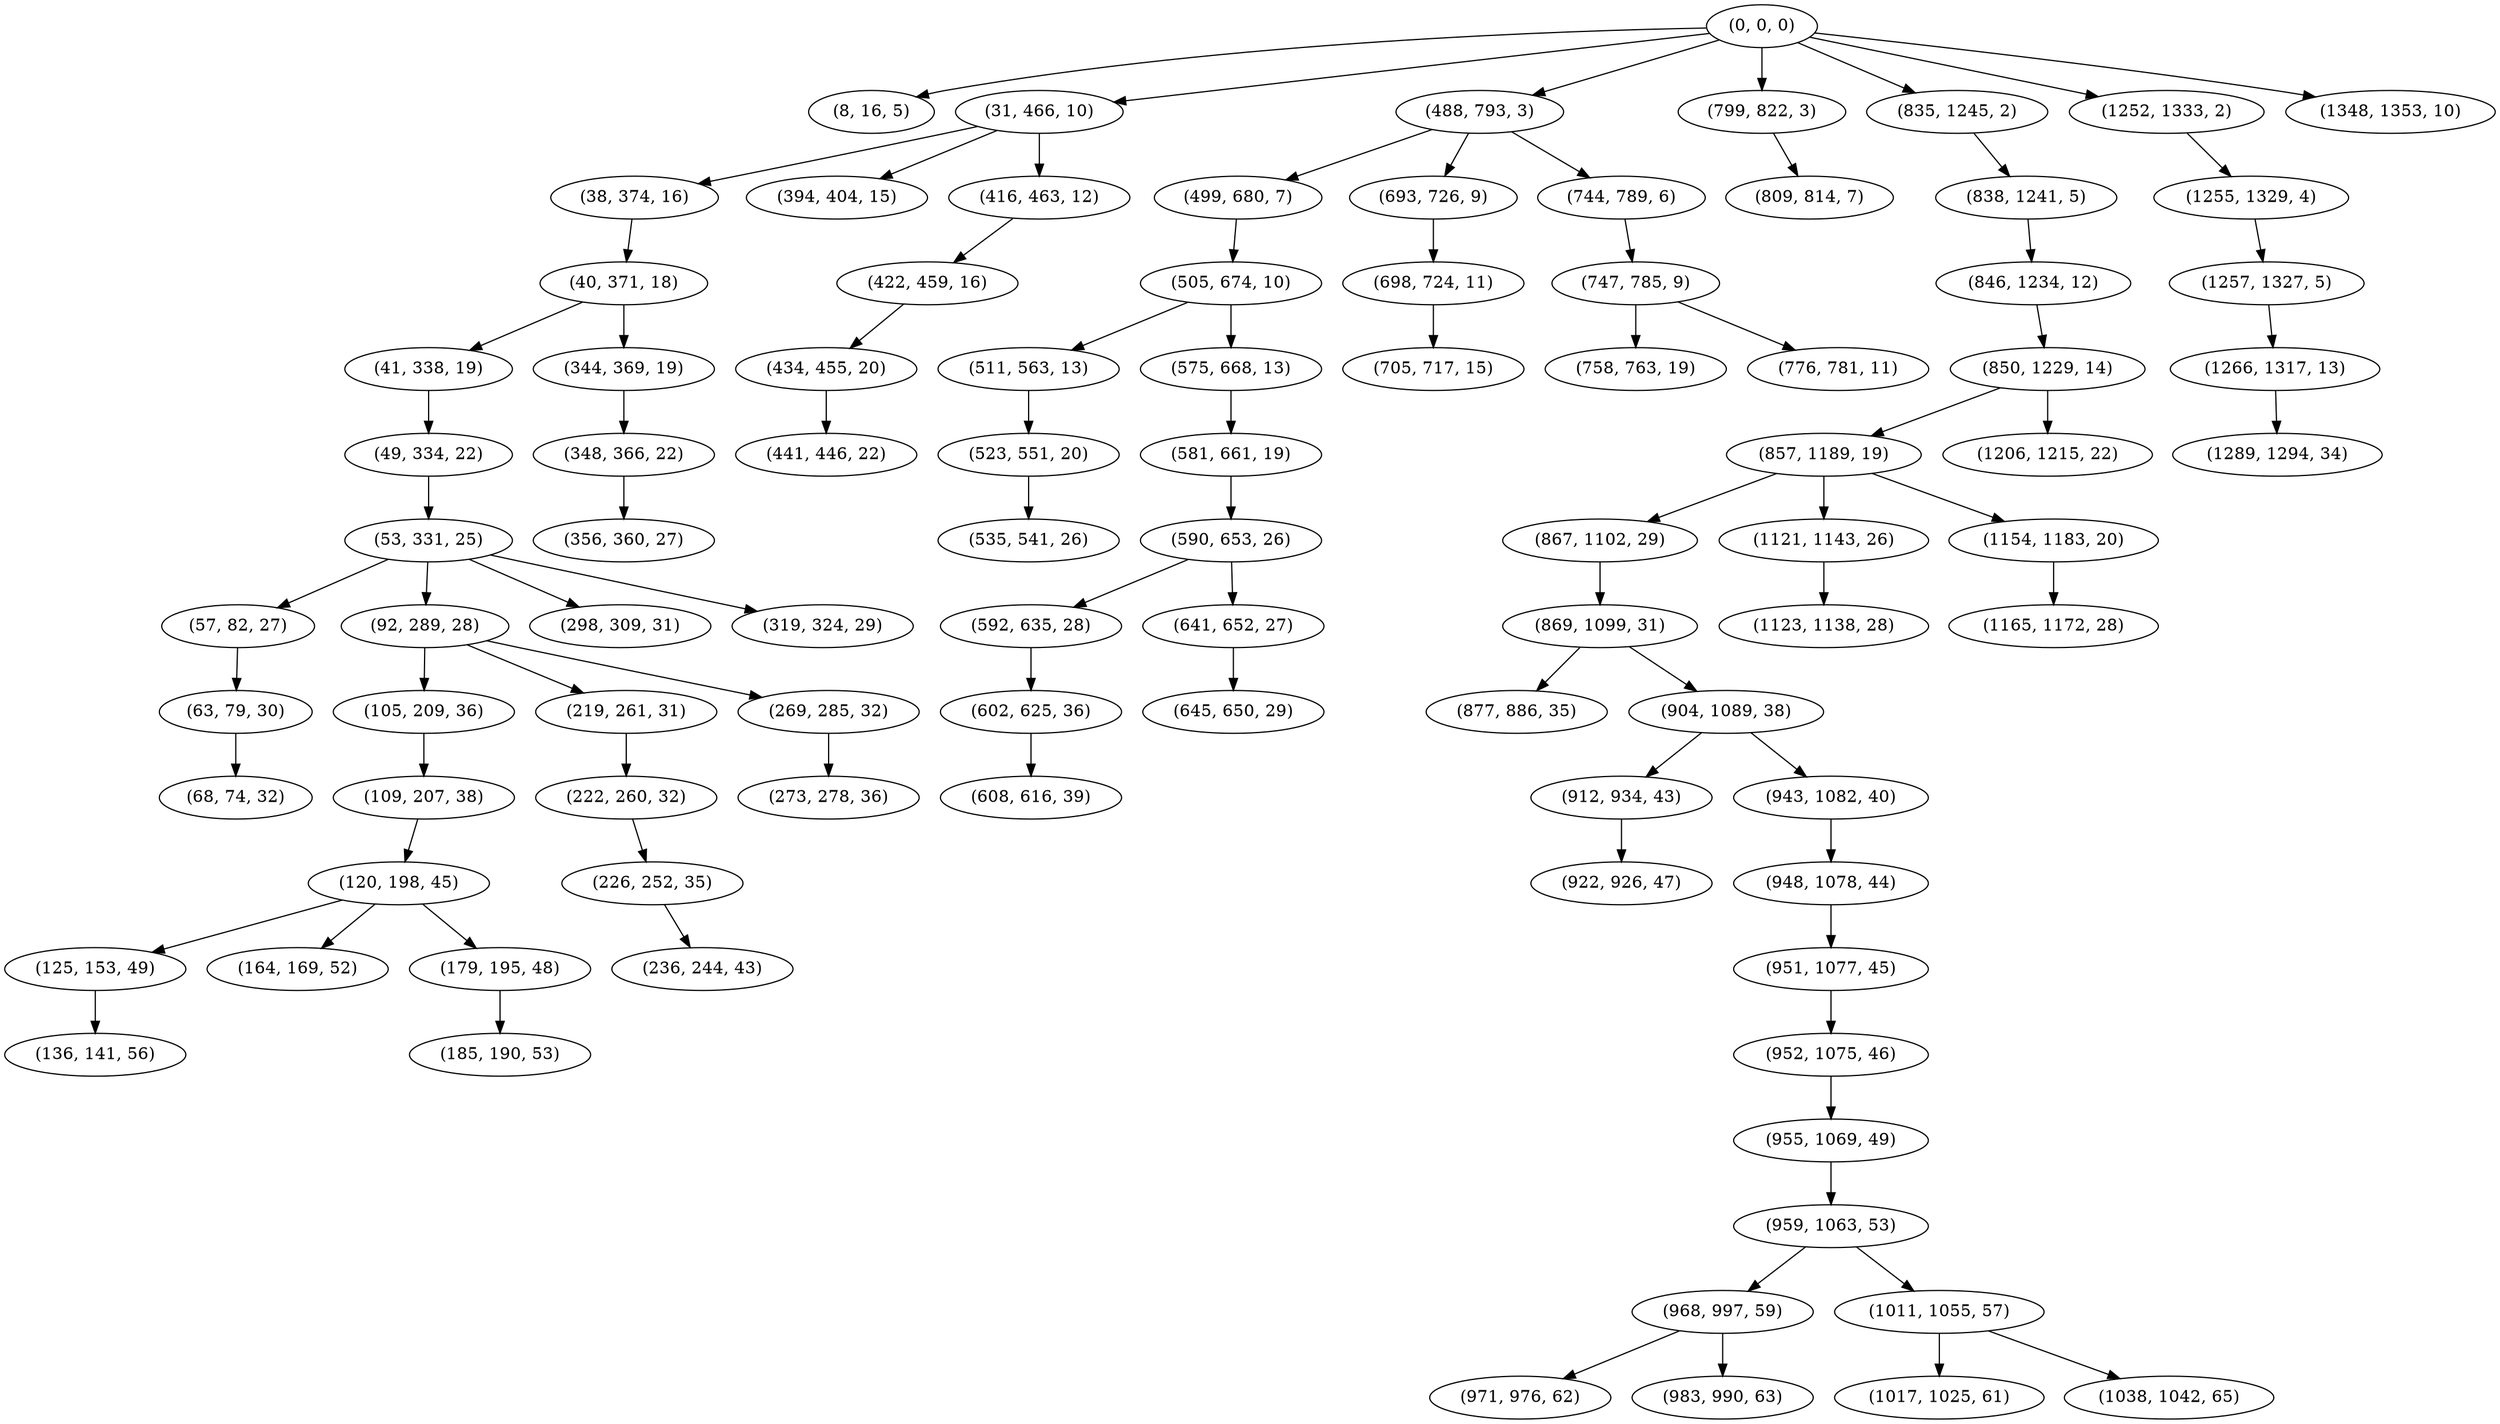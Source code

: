 digraph tree {
    "(0, 0, 0)";
    "(8, 16, 5)";
    "(31, 466, 10)";
    "(38, 374, 16)";
    "(40, 371, 18)";
    "(41, 338, 19)";
    "(49, 334, 22)";
    "(53, 331, 25)";
    "(57, 82, 27)";
    "(63, 79, 30)";
    "(68, 74, 32)";
    "(92, 289, 28)";
    "(105, 209, 36)";
    "(109, 207, 38)";
    "(120, 198, 45)";
    "(125, 153, 49)";
    "(136, 141, 56)";
    "(164, 169, 52)";
    "(179, 195, 48)";
    "(185, 190, 53)";
    "(219, 261, 31)";
    "(222, 260, 32)";
    "(226, 252, 35)";
    "(236, 244, 43)";
    "(269, 285, 32)";
    "(273, 278, 36)";
    "(298, 309, 31)";
    "(319, 324, 29)";
    "(344, 369, 19)";
    "(348, 366, 22)";
    "(356, 360, 27)";
    "(394, 404, 15)";
    "(416, 463, 12)";
    "(422, 459, 16)";
    "(434, 455, 20)";
    "(441, 446, 22)";
    "(488, 793, 3)";
    "(499, 680, 7)";
    "(505, 674, 10)";
    "(511, 563, 13)";
    "(523, 551, 20)";
    "(535, 541, 26)";
    "(575, 668, 13)";
    "(581, 661, 19)";
    "(590, 653, 26)";
    "(592, 635, 28)";
    "(602, 625, 36)";
    "(608, 616, 39)";
    "(641, 652, 27)";
    "(645, 650, 29)";
    "(693, 726, 9)";
    "(698, 724, 11)";
    "(705, 717, 15)";
    "(744, 789, 6)";
    "(747, 785, 9)";
    "(758, 763, 19)";
    "(776, 781, 11)";
    "(799, 822, 3)";
    "(809, 814, 7)";
    "(835, 1245, 2)";
    "(838, 1241, 5)";
    "(846, 1234, 12)";
    "(850, 1229, 14)";
    "(857, 1189, 19)";
    "(867, 1102, 29)";
    "(869, 1099, 31)";
    "(877, 886, 35)";
    "(904, 1089, 38)";
    "(912, 934, 43)";
    "(922, 926, 47)";
    "(943, 1082, 40)";
    "(948, 1078, 44)";
    "(951, 1077, 45)";
    "(952, 1075, 46)";
    "(955, 1069, 49)";
    "(959, 1063, 53)";
    "(968, 997, 59)";
    "(971, 976, 62)";
    "(983, 990, 63)";
    "(1011, 1055, 57)";
    "(1017, 1025, 61)";
    "(1038, 1042, 65)";
    "(1121, 1143, 26)";
    "(1123, 1138, 28)";
    "(1154, 1183, 20)";
    "(1165, 1172, 28)";
    "(1206, 1215, 22)";
    "(1252, 1333, 2)";
    "(1255, 1329, 4)";
    "(1257, 1327, 5)";
    "(1266, 1317, 13)";
    "(1289, 1294, 34)";
    "(1348, 1353, 10)";
    "(0, 0, 0)" -> "(8, 16, 5)";
    "(0, 0, 0)" -> "(31, 466, 10)";
    "(0, 0, 0)" -> "(488, 793, 3)";
    "(0, 0, 0)" -> "(799, 822, 3)";
    "(0, 0, 0)" -> "(835, 1245, 2)";
    "(0, 0, 0)" -> "(1252, 1333, 2)";
    "(0, 0, 0)" -> "(1348, 1353, 10)";
    "(31, 466, 10)" -> "(38, 374, 16)";
    "(31, 466, 10)" -> "(394, 404, 15)";
    "(31, 466, 10)" -> "(416, 463, 12)";
    "(38, 374, 16)" -> "(40, 371, 18)";
    "(40, 371, 18)" -> "(41, 338, 19)";
    "(40, 371, 18)" -> "(344, 369, 19)";
    "(41, 338, 19)" -> "(49, 334, 22)";
    "(49, 334, 22)" -> "(53, 331, 25)";
    "(53, 331, 25)" -> "(57, 82, 27)";
    "(53, 331, 25)" -> "(92, 289, 28)";
    "(53, 331, 25)" -> "(298, 309, 31)";
    "(53, 331, 25)" -> "(319, 324, 29)";
    "(57, 82, 27)" -> "(63, 79, 30)";
    "(63, 79, 30)" -> "(68, 74, 32)";
    "(92, 289, 28)" -> "(105, 209, 36)";
    "(92, 289, 28)" -> "(219, 261, 31)";
    "(92, 289, 28)" -> "(269, 285, 32)";
    "(105, 209, 36)" -> "(109, 207, 38)";
    "(109, 207, 38)" -> "(120, 198, 45)";
    "(120, 198, 45)" -> "(125, 153, 49)";
    "(120, 198, 45)" -> "(164, 169, 52)";
    "(120, 198, 45)" -> "(179, 195, 48)";
    "(125, 153, 49)" -> "(136, 141, 56)";
    "(179, 195, 48)" -> "(185, 190, 53)";
    "(219, 261, 31)" -> "(222, 260, 32)";
    "(222, 260, 32)" -> "(226, 252, 35)";
    "(226, 252, 35)" -> "(236, 244, 43)";
    "(269, 285, 32)" -> "(273, 278, 36)";
    "(344, 369, 19)" -> "(348, 366, 22)";
    "(348, 366, 22)" -> "(356, 360, 27)";
    "(416, 463, 12)" -> "(422, 459, 16)";
    "(422, 459, 16)" -> "(434, 455, 20)";
    "(434, 455, 20)" -> "(441, 446, 22)";
    "(488, 793, 3)" -> "(499, 680, 7)";
    "(488, 793, 3)" -> "(693, 726, 9)";
    "(488, 793, 3)" -> "(744, 789, 6)";
    "(499, 680, 7)" -> "(505, 674, 10)";
    "(505, 674, 10)" -> "(511, 563, 13)";
    "(505, 674, 10)" -> "(575, 668, 13)";
    "(511, 563, 13)" -> "(523, 551, 20)";
    "(523, 551, 20)" -> "(535, 541, 26)";
    "(575, 668, 13)" -> "(581, 661, 19)";
    "(581, 661, 19)" -> "(590, 653, 26)";
    "(590, 653, 26)" -> "(592, 635, 28)";
    "(590, 653, 26)" -> "(641, 652, 27)";
    "(592, 635, 28)" -> "(602, 625, 36)";
    "(602, 625, 36)" -> "(608, 616, 39)";
    "(641, 652, 27)" -> "(645, 650, 29)";
    "(693, 726, 9)" -> "(698, 724, 11)";
    "(698, 724, 11)" -> "(705, 717, 15)";
    "(744, 789, 6)" -> "(747, 785, 9)";
    "(747, 785, 9)" -> "(758, 763, 19)";
    "(747, 785, 9)" -> "(776, 781, 11)";
    "(799, 822, 3)" -> "(809, 814, 7)";
    "(835, 1245, 2)" -> "(838, 1241, 5)";
    "(838, 1241, 5)" -> "(846, 1234, 12)";
    "(846, 1234, 12)" -> "(850, 1229, 14)";
    "(850, 1229, 14)" -> "(857, 1189, 19)";
    "(850, 1229, 14)" -> "(1206, 1215, 22)";
    "(857, 1189, 19)" -> "(867, 1102, 29)";
    "(857, 1189, 19)" -> "(1121, 1143, 26)";
    "(857, 1189, 19)" -> "(1154, 1183, 20)";
    "(867, 1102, 29)" -> "(869, 1099, 31)";
    "(869, 1099, 31)" -> "(877, 886, 35)";
    "(869, 1099, 31)" -> "(904, 1089, 38)";
    "(904, 1089, 38)" -> "(912, 934, 43)";
    "(904, 1089, 38)" -> "(943, 1082, 40)";
    "(912, 934, 43)" -> "(922, 926, 47)";
    "(943, 1082, 40)" -> "(948, 1078, 44)";
    "(948, 1078, 44)" -> "(951, 1077, 45)";
    "(951, 1077, 45)" -> "(952, 1075, 46)";
    "(952, 1075, 46)" -> "(955, 1069, 49)";
    "(955, 1069, 49)" -> "(959, 1063, 53)";
    "(959, 1063, 53)" -> "(968, 997, 59)";
    "(959, 1063, 53)" -> "(1011, 1055, 57)";
    "(968, 997, 59)" -> "(971, 976, 62)";
    "(968, 997, 59)" -> "(983, 990, 63)";
    "(1011, 1055, 57)" -> "(1017, 1025, 61)";
    "(1011, 1055, 57)" -> "(1038, 1042, 65)";
    "(1121, 1143, 26)" -> "(1123, 1138, 28)";
    "(1154, 1183, 20)" -> "(1165, 1172, 28)";
    "(1252, 1333, 2)" -> "(1255, 1329, 4)";
    "(1255, 1329, 4)" -> "(1257, 1327, 5)";
    "(1257, 1327, 5)" -> "(1266, 1317, 13)";
    "(1266, 1317, 13)" -> "(1289, 1294, 34)";
}
